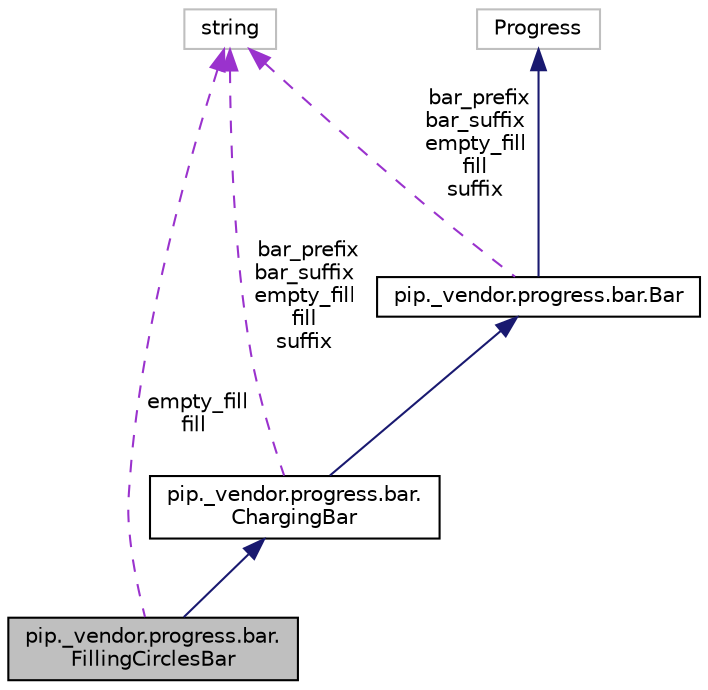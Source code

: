 digraph "pip._vendor.progress.bar.FillingCirclesBar"
{
 // LATEX_PDF_SIZE
  edge [fontname="Helvetica",fontsize="10",labelfontname="Helvetica",labelfontsize="10"];
  node [fontname="Helvetica",fontsize="10",shape=record];
  Node1 [label="pip._vendor.progress.bar.\lFillingCirclesBar",height=0.2,width=0.4,color="black", fillcolor="grey75", style="filled", fontcolor="black",tooltip=" "];
  Node2 -> Node1 [dir="back",color="midnightblue",fontsize="10",style="solid",fontname="Helvetica"];
  Node2 [label="pip._vendor.progress.bar.\lChargingBar",height=0.2,width=0.4,color="black", fillcolor="white", style="filled",URL="$de/d81/classpip_1_1__vendor_1_1progress_1_1bar_1_1_charging_bar.html",tooltip=" "];
  Node3 -> Node2 [dir="back",color="midnightblue",fontsize="10",style="solid",fontname="Helvetica"];
  Node3 [label="pip._vendor.progress.bar.Bar",height=0.2,width=0.4,color="black", fillcolor="white", style="filled",URL="$d4/ddf/classpip_1_1__vendor_1_1progress_1_1bar_1_1_bar.html",tooltip=" "];
  Node4 -> Node3 [dir="back",color="midnightblue",fontsize="10",style="solid",fontname="Helvetica"];
  Node4 [label="Progress",height=0.2,width=0.4,color="grey75", fillcolor="white", style="filled",tooltip=" "];
  Node5 -> Node3 [dir="back",color="darkorchid3",fontsize="10",style="dashed",label=" bar_prefix\nbar_suffix\nempty_fill\nfill\nsuffix" ,fontname="Helvetica"];
  Node5 [label="string",height=0.2,width=0.4,color="grey75", fillcolor="white", style="filled",tooltip=" "];
  Node5 -> Node2 [dir="back",color="darkorchid3",fontsize="10",style="dashed",label=" bar_prefix\nbar_suffix\nempty_fill\nfill\nsuffix" ,fontname="Helvetica"];
  Node5 -> Node1 [dir="back",color="darkorchid3",fontsize="10",style="dashed",label=" empty_fill\nfill" ,fontname="Helvetica"];
}
